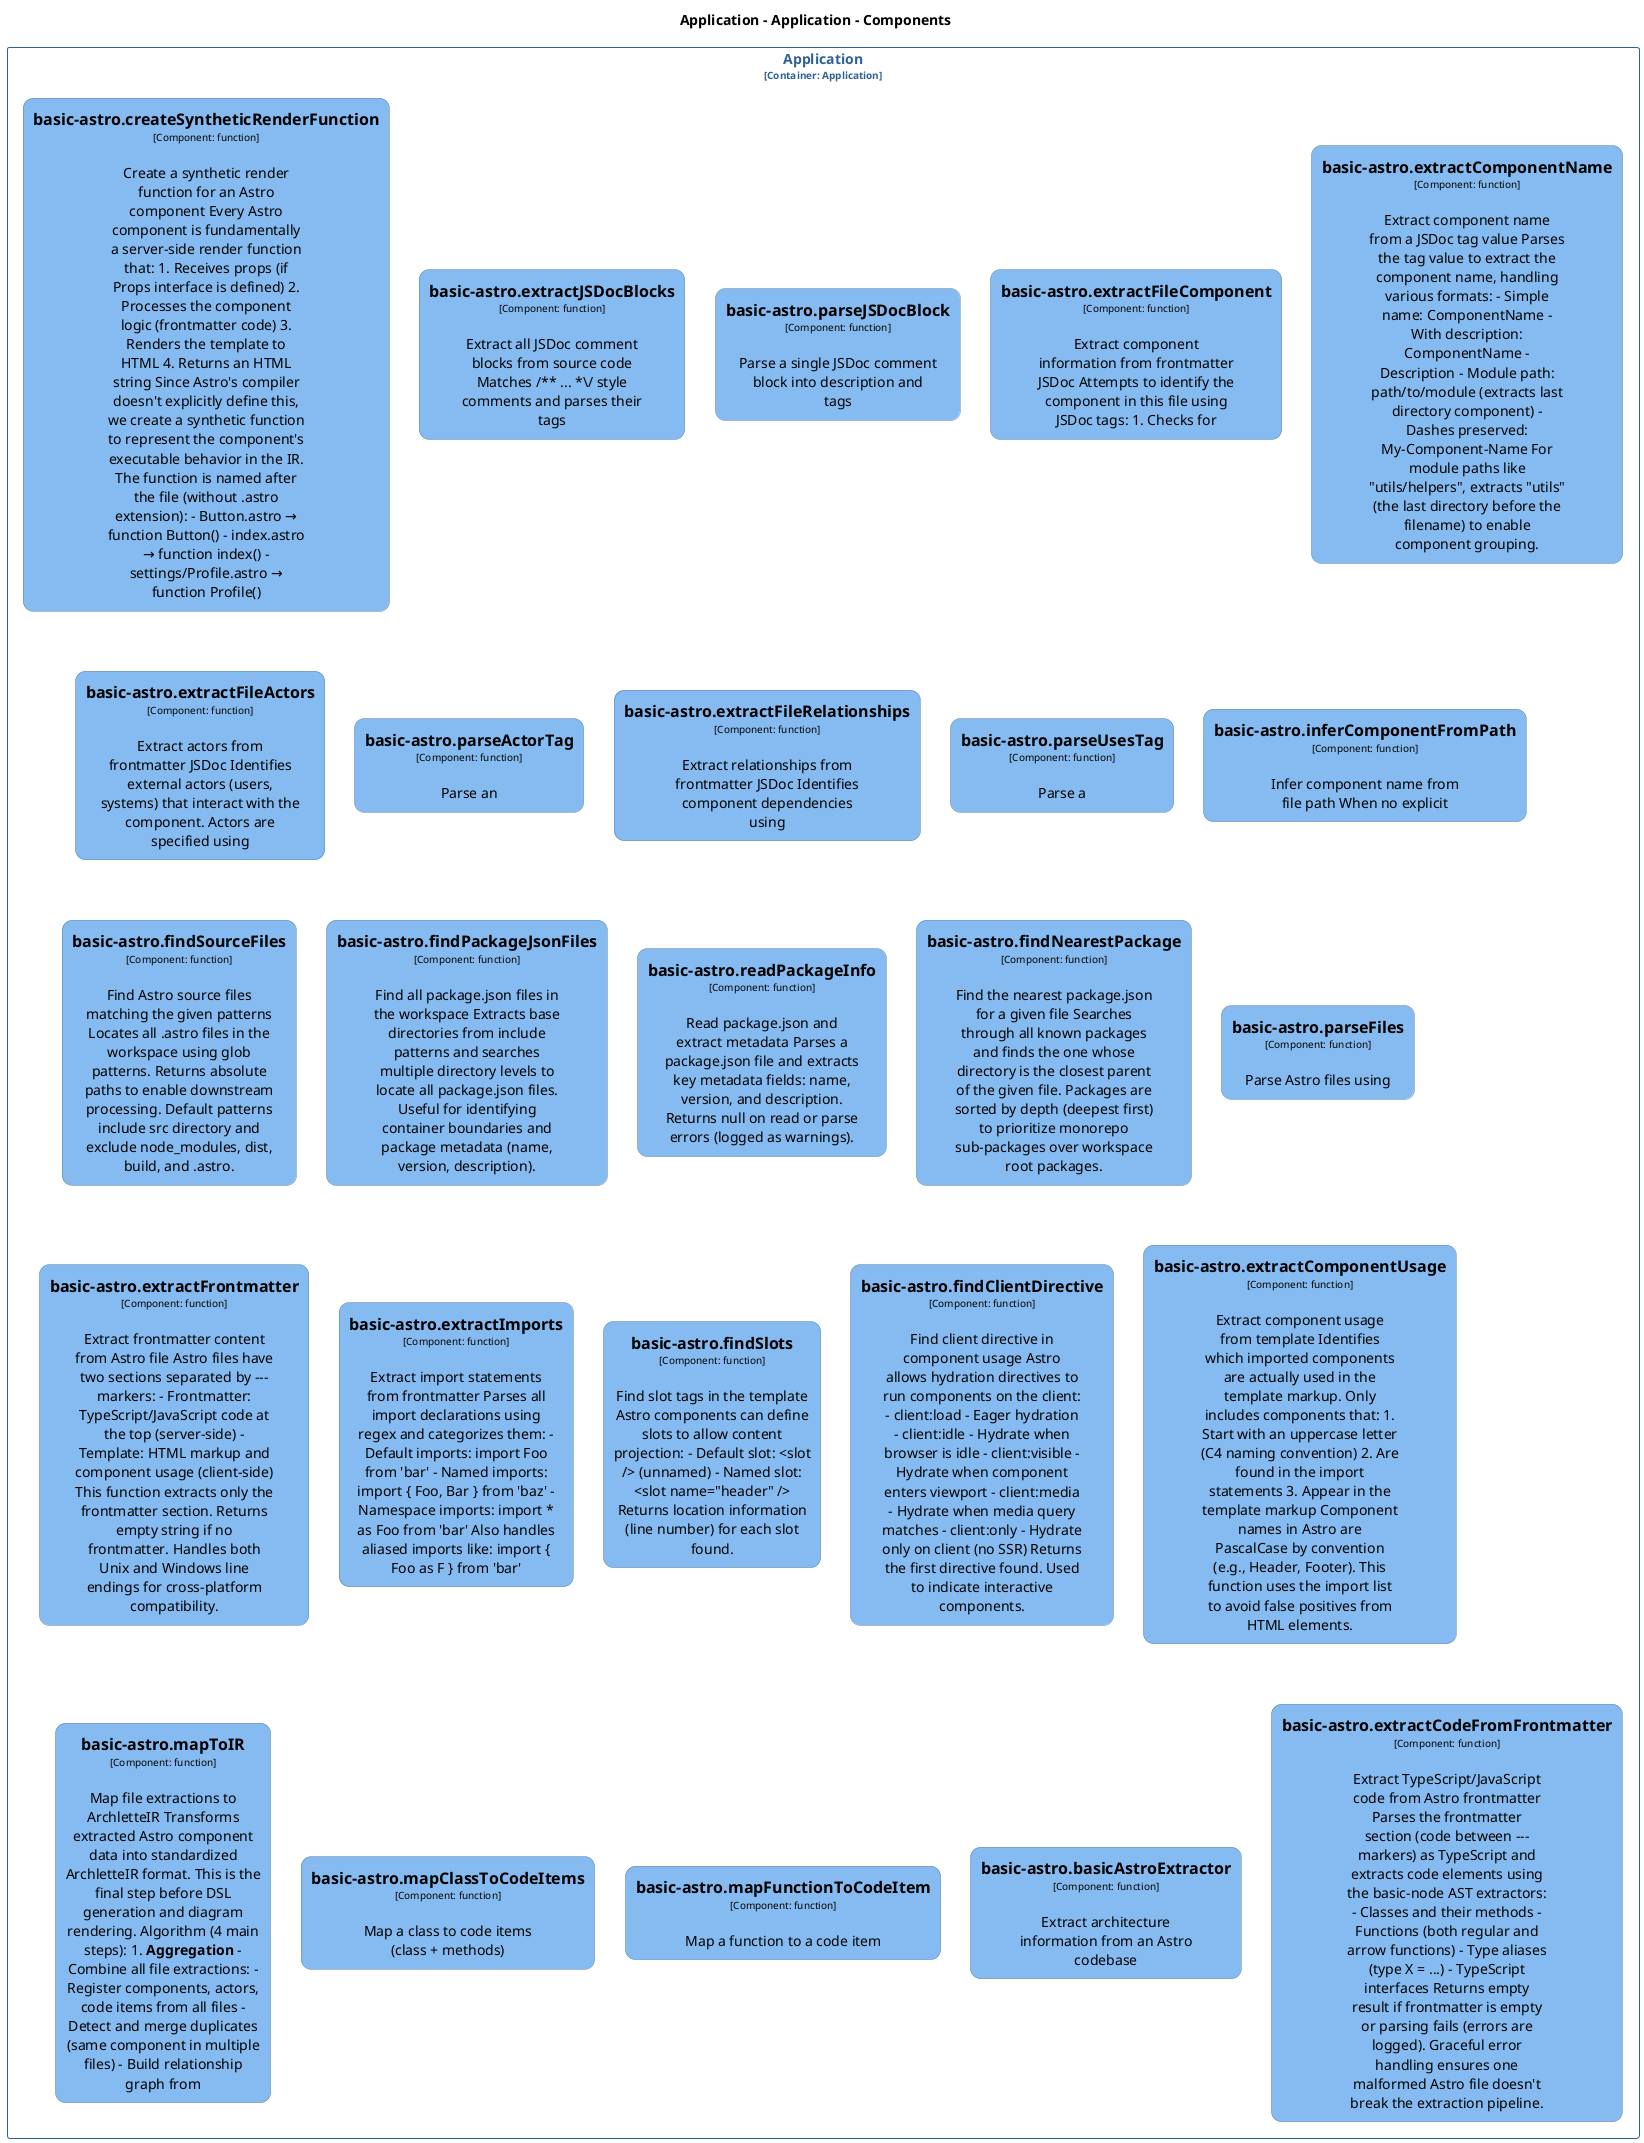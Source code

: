 @startuml
set separator none
title Application - Application - Components

top to bottom direction
skinparam ranksep 60
skinparam nodesep 30

skinparam {
  arrowFontSize 10
  defaultTextAlignment center
  wrapWidth 200
  maxMessageSize 100
  defaultFontName "Arial"
}

hide stereotype

skinparam rectangle<<Application.Application.basicastrobasicAstroExtractor>> {
  BackgroundColor #85bbf0
  FontColor #000000
  BorderColor #5d82a8
  roundCorner 20
  shadowing false
}
skinparam rectangle<<Application.Application.basicastrocreateSyntheticRenderFunction>> {
  BackgroundColor #85bbf0
  FontColor #000000
  BorderColor #5d82a8
  roundCorner 20
  shadowing false
}
skinparam rectangle<<Application.Application.basicastroextractCodeFromFrontmatter>> {
  BackgroundColor #85bbf0
  FontColor #000000
  BorderColor #5d82a8
  roundCorner 20
  shadowing false
}
skinparam rectangle<<Application.Application.basicastroextractComponentName>> {
  BackgroundColor #85bbf0
  FontColor #000000
  BorderColor #5d82a8
  roundCorner 20
  shadowing false
}
skinparam rectangle<<Application.Application.basicastroextractComponentUsage>> {
  BackgroundColor #85bbf0
  FontColor #000000
  BorderColor #5d82a8
  roundCorner 20
  shadowing false
}
skinparam rectangle<<Application.Application.basicastroextractFileActors>> {
  BackgroundColor #85bbf0
  FontColor #000000
  BorderColor #5d82a8
  roundCorner 20
  shadowing false
}
skinparam rectangle<<Application.Application.basicastroextractFileComponent>> {
  BackgroundColor #85bbf0
  FontColor #000000
  BorderColor #5d82a8
  roundCorner 20
  shadowing false
}
skinparam rectangle<<Application.Application.basicastroextractFileRelationships>> {
  BackgroundColor #85bbf0
  FontColor #000000
  BorderColor #5d82a8
  roundCorner 20
  shadowing false
}
skinparam rectangle<<Application.Application.basicastroextractFrontmatter>> {
  BackgroundColor #85bbf0
  FontColor #000000
  BorderColor #5d82a8
  roundCorner 20
  shadowing false
}
skinparam rectangle<<Application.Application.basicastroextractImports>> {
  BackgroundColor #85bbf0
  FontColor #000000
  BorderColor #5d82a8
  roundCorner 20
  shadowing false
}
skinparam rectangle<<Application.Application.basicastroextractJSDocBlocks>> {
  BackgroundColor #85bbf0
  FontColor #000000
  BorderColor #5d82a8
  roundCorner 20
  shadowing false
}
skinparam rectangle<<Application.Application.basicastrofindClientDirective>> {
  BackgroundColor #85bbf0
  FontColor #000000
  BorderColor #5d82a8
  roundCorner 20
  shadowing false
}
skinparam rectangle<<Application.Application.basicastrofindNearestPackage>> {
  BackgroundColor #85bbf0
  FontColor #000000
  BorderColor #5d82a8
  roundCorner 20
  shadowing false
}
skinparam rectangle<<Application.Application.basicastrofindPackageJsonFiles>> {
  BackgroundColor #85bbf0
  FontColor #000000
  BorderColor #5d82a8
  roundCorner 20
  shadowing false
}
skinparam rectangle<<Application.Application.basicastrofindSlots>> {
  BackgroundColor #85bbf0
  FontColor #000000
  BorderColor #5d82a8
  roundCorner 20
  shadowing false
}
skinparam rectangle<<Application.Application.basicastrofindSourceFiles>> {
  BackgroundColor #85bbf0
  FontColor #000000
  BorderColor #5d82a8
  roundCorner 20
  shadowing false
}
skinparam rectangle<<Application.Application.basicastroinferComponentFromPath>> {
  BackgroundColor #85bbf0
  FontColor #000000
  BorderColor #5d82a8
  roundCorner 20
  shadowing false
}
skinparam rectangle<<Application.Application.basicastromapClassToCodeItems>> {
  BackgroundColor #85bbf0
  FontColor #000000
  BorderColor #5d82a8
  roundCorner 20
  shadowing false
}
skinparam rectangle<<Application.Application.basicastromapFunctionToCodeItem>> {
  BackgroundColor #85bbf0
  FontColor #000000
  BorderColor #5d82a8
  roundCorner 20
  shadowing false
}
skinparam rectangle<<Application.Application.basicastromapToIR>> {
  BackgroundColor #85bbf0
  FontColor #000000
  BorderColor #5d82a8
  roundCorner 20
  shadowing false
}
skinparam rectangle<<Application.Application.basicastroparseActorTag>> {
  BackgroundColor #85bbf0
  FontColor #000000
  BorderColor #5d82a8
  roundCorner 20
  shadowing false
}
skinparam rectangle<<Application.Application.basicastroparseFiles>> {
  BackgroundColor #85bbf0
  FontColor #000000
  BorderColor #5d82a8
  roundCorner 20
  shadowing false
}
skinparam rectangle<<Application.Application.basicastroparseJSDocBlock>> {
  BackgroundColor #85bbf0
  FontColor #000000
  BorderColor #5d82a8
  roundCorner 20
  shadowing false
}
skinparam rectangle<<Application.Application.basicastroparseUsesTag>> {
  BackgroundColor #85bbf0
  FontColor #000000
  BorderColor #5d82a8
  roundCorner 20
  shadowing false
}
skinparam rectangle<<Application.Application.basicastroreadPackageInfo>> {
  BackgroundColor #85bbf0
  FontColor #000000
  BorderColor #5d82a8
  roundCorner 20
  shadowing false
}
skinparam rectangle<<Application.Application>> {
  BorderColor #2e6295
  FontColor #2e6295
  shadowing false
}

rectangle "Application\n<size:10>[Container: Application]</size>" <<Application.Application>> {
  rectangle "==basic-astro.createSyntheticRenderFunction\n<size:10>[Component: function]</size>\n\nCreate a synthetic render function for an Astro component Every Astro component is fundamentally a server-side render function that: 1. Receives props (if Props interface is defined) 2. Processes the component logic (frontmatter code) 3. Renders the template to HTML 4. Returns an HTML string Since Astro's compiler doesn't explicitly define this, we create a synthetic function to represent the component's executable behavior in the IR. The function is named after the file (without .astro extension): - Button.astro → function Button() - index.astro → function index() - settings/Profile.astro → function Profile()" <<Application.Application.basicastrocreateSyntheticRenderFunction>> as Application.Application.basicastrocreateSyntheticRenderFunction
  rectangle "==basic-astro.extractJSDocBlocks\n<size:10>[Component: function]</size>\n\nExtract all JSDoc comment blocks from source code Matches /** ... *\\/ style comments and parses their tags" <<Application.Application.basicastroextractJSDocBlocks>> as Application.Application.basicastroextractJSDocBlocks
  rectangle "==basic-astro.parseJSDocBlock\n<size:10>[Component: function]</size>\n\nParse a single JSDoc comment block into description and tags" <<Application.Application.basicastroparseJSDocBlock>> as Application.Application.basicastroparseJSDocBlock
  rectangle "==basic-astro.extractFileComponent\n<size:10>[Component: function]</size>\n\nExtract component information from frontmatter JSDoc Attempts to identify the component in this file using JSDoc tags: 1. Checks for" <<Application.Application.basicastroextractFileComponent>> as Application.Application.basicastroextractFileComponent
  rectangle "==basic-astro.extractComponentName\n<size:10>[Component: function]</size>\n\nExtract component name from a JSDoc tag value Parses the tag value to extract the component name, handling various formats: - Simple name: ComponentName - With description: ComponentName - Description - Module path: path/to/module (extracts last directory component) - Dashes preserved: My-Component-Name For module paths like "utils/helpers", extracts "utils" (the last directory before the filename) to enable component grouping." <<Application.Application.basicastroextractComponentName>> as Application.Application.basicastroextractComponentName
  rectangle "==basic-astro.extractFileActors\n<size:10>[Component: function]</size>\n\nExtract actors from frontmatter JSDoc Identifies external actors (users, systems) that interact with the component. Actors are specified using" <<Application.Application.basicastroextractFileActors>> as Application.Application.basicastroextractFileActors
  rectangle "==basic-astro.parseActorTag\n<size:10>[Component: function]</size>\n\nParse an" <<Application.Application.basicastroparseActorTag>> as Application.Application.basicastroparseActorTag
  rectangle "==basic-astro.extractFileRelationships\n<size:10>[Component: function]</size>\n\nExtract relationships from frontmatter JSDoc Identifies component dependencies using" <<Application.Application.basicastroextractFileRelationships>> as Application.Application.basicastroextractFileRelationships
  rectangle "==basic-astro.parseUsesTag\n<size:10>[Component: function]</size>\n\nParse a" <<Application.Application.basicastroparseUsesTag>> as Application.Application.basicastroparseUsesTag
  rectangle "==basic-astro.inferComponentFromPath\n<size:10>[Component: function]</size>\n\nInfer component name from file path When no explicit" <<Application.Application.basicastroinferComponentFromPath>> as Application.Application.basicastroinferComponentFromPath
  rectangle "==basic-astro.findSourceFiles\n<size:10>[Component: function]</size>\n\nFind Astro source files matching the given patterns Locates all .astro files in the workspace using glob patterns. Returns absolute paths to enable downstream processing. Default patterns include src directory and exclude node_modules, dist, build, and .astro." <<Application.Application.basicastrofindSourceFiles>> as Application.Application.basicastrofindSourceFiles
  rectangle "==basic-astro.findPackageJsonFiles\n<size:10>[Component: function]</size>\n\nFind all package.json files in the workspace Extracts base directories from include patterns and searches multiple directory levels to locate all package.json files. Useful for identifying container boundaries and package metadata (name, version, description)." <<Application.Application.basicastrofindPackageJsonFiles>> as Application.Application.basicastrofindPackageJsonFiles
  rectangle "==basic-astro.readPackageInfo\n<size:10>[Component: function]</size>\n\nRead package.json and extract metadata Parses a package.json file and extracts key metadata fields: name, version, and description. Returns null on read or parse errors (logged as warnings)." <<Application.Application.basicastroreadPackageInfo>> as Application.Application.basicastroreadPackageInfo
  rectangle "==basic-astro.findNearestPackage\n<size:10>[Component: function]</size>\n\nFind the nearest package.json for a given file Searches through all known packages and finds the one whose directory is the closest parent of the given file. Packages are sorted by depth (deepest first) to prioritize monorepo sub-packages over workspace root packages." <<Application.Application.basicastrofindNearestPackage>> as Application.Application.basicastrofindNearestPackage
  rectangle "==basic-astro.parseFiles\n<size:10>[Component: function]</size>\n\nParse Astro files using" <<Application.Application.basicastroparseFiles>> as Application.Application.basicastroparseFiles
  rectangle "==basic-astro.extractFrontmatter\n<size:10>[Component: function]</size>\n\nExtract frontmatter content from Astro file Astro files have two sections separated by --- markers: - Frontmatter: TypeScript/JavaScript code at the top (server-side) - Template: HTML markup and component usage (client-side) This function extracts only the frontmatter section. Returns empty string if no frontmatter. Handles both Unix and Windows line endings for cross-platform compatibility." <<Application.Application.basicastroextractFrontmatter>> as Application.Application.basicastroextractFrontmatter
  rectangle "==basic-astro.extractImports\n<size:10>[Component: function]</size>\n\nExtract import statements from frontmatter Parses all import declarations using regex and categorizes them: - Default imports: import Foo from 'bar' - Named imports: import { Foo, Bar } from 'baz' - Namespace imports: import * as Foo from 'bar' Also handles aliased imports like: import { Foo as F } from 'bar'" <<Application.Application.basicastroextractImports>> as Application.Application.basicastroextractImports
  rectangle "==basic-astro.findSlots\n<size:10>[Component: function]</size>\n\nFind slot tags in the template Astro components can define slots to allow content projection: - Default slot: <slot /> (unnamed) - Named slot: <slot name="header" /> Returns location information (line number) for each slot found." <<Application.Application.basicastrofindSlots>> as Application.Application.basicastrofindSlots
  rectangle "==basic-astro.findClientDirective\n<size:10>[Component: function]</size>\n\nFind client directive in component usage Astro allows hydration directives to run components on the client: - client:load - Eager hydration - client:idle - Hydrate when browser is idle - client:visible - Hydrate when component enters viewport - client:media - Hydrate when media query matches - client:only - Hydrate only on client (no SSR) Returns the first directive found. Used to indicate interactive components." <<Application.Application.basicastrofindClientDirective>> as Application.Application.basicastrofindClientDirective
  rectangle "==basic-astro.extractComponentUsage\n<size:10>[Component: function]</size>\n\nExtract component usage from template Identifies which imported components are actually used in the template markup. Only includes components that: 1. Start with an uppercase letter (C4 naming convention) 2. Are found in the import statements 3. Appear in the template markup Component names in Astro are PascalCase by convention (e.g., Header, Footer). This function uses the import list to avoid false positives from HTML elements." <<Application.Application.basicastroextractComponentUsage>> as Application.Application.basicastroextractComponentUsage
  rectangle "==basic-astro.mapToIR\n<size:10>[Component: function]</size>\n\nMap file extractions to ArchletteIR Transforms extracted Astro component data into standardized ArchletteIR format. This is the final step before DSL generation and diagram rendering. Algorithm (4 main steps): 1. **Aggregation** - Combine all file extractions: - Register components, actors, code items from all files - Detect and merge duplicates (same component in multiple files) - Build relationship graph from" <<Application.Application.basicastromapToIR>> as Application.Application.basicastromapToIR
  rectangle "==basic-astro.mapClassToCodeItems\n<size:10>[Component: function]</size>\n\nMap a class to code items (class + methods)" <<Application.Application.basicastromapClassToCodeItems>> as Application.Application.basicastromapClassToCodeItems
  rectangle "==basic-astro.mapFunctionToCodeItem\n<size:10>[Component: function]</size>\n\nMap a function to a code item" <<Application.Application.basicastromapFunctionToCodeItem>> as Application.Application.basicastromapFunctionToCodeItem
  rectangle "==basic-astro.basicAstroExtractor\n<size:10>[Component: function]</size>\n\nExtract architecture information from an Astro codebase" <<Application.Application.basicastrobasicAstroExtractor>> as Application.Application.basicastrobasicAstroExtractor
  rectangle "==basic-astro.extractCodeFromFrontmatter\n<size:10>[Component: function]</size>\n\nExtract TypeScript/JavaScript code from Astro frontmatter Parses the frontmatter section (code between --- markers) as TypeScript and extracts code elements using the basic-node AST extractors: - Classes and their methods - Functions (both regular and arrow functions) - Type aliases (type X = ...) - TypeScript interfaces Returns empty result if frontmatter is empty or parsing fails (errors are logged). Graceful error handling ensures one malformed Astro file doesn't break the extraction pipeline." <<Application.Application.basicastroextractCodeFromFrontmatter>> as Application.Application.basicastroextractCodeFromFrontmatter
}

@enduml